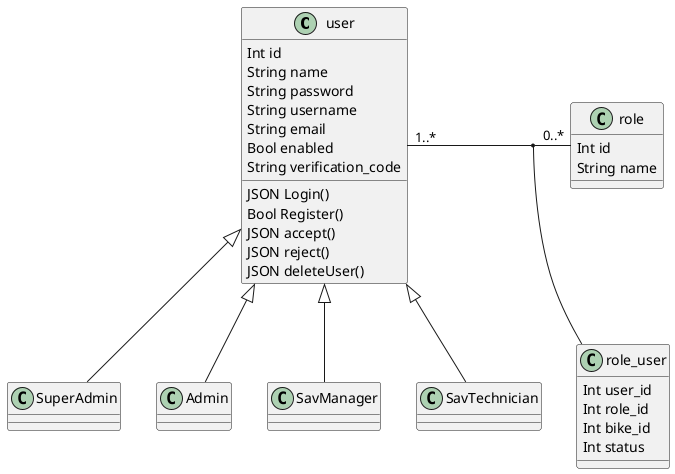 @startuml manage_users_class_diagram
Class user {
Int id
String name
String password
String username
String email
Bool enabled 
String verification_code
JSON Login()
Bool Register()
JSON accept()
JSON reject()
JSON deleteUser()
}

Class role{
Int id
String name
}

Class role_user{
Int user_id
Int role_id
Int bike_id
Int status
}
user "1..*" - "0..*" role
(user,role) "1..*" - "0..*" role_user

 
Class SuperAdmin{
}
Class Admin{}
Class SavManager{}
Class SavTechnician{}


top to bottom direction
user <|-- SuperAdmin
user <|-- Admin
user <|-- SavManager
user <|-- SavTechnician

@enduml